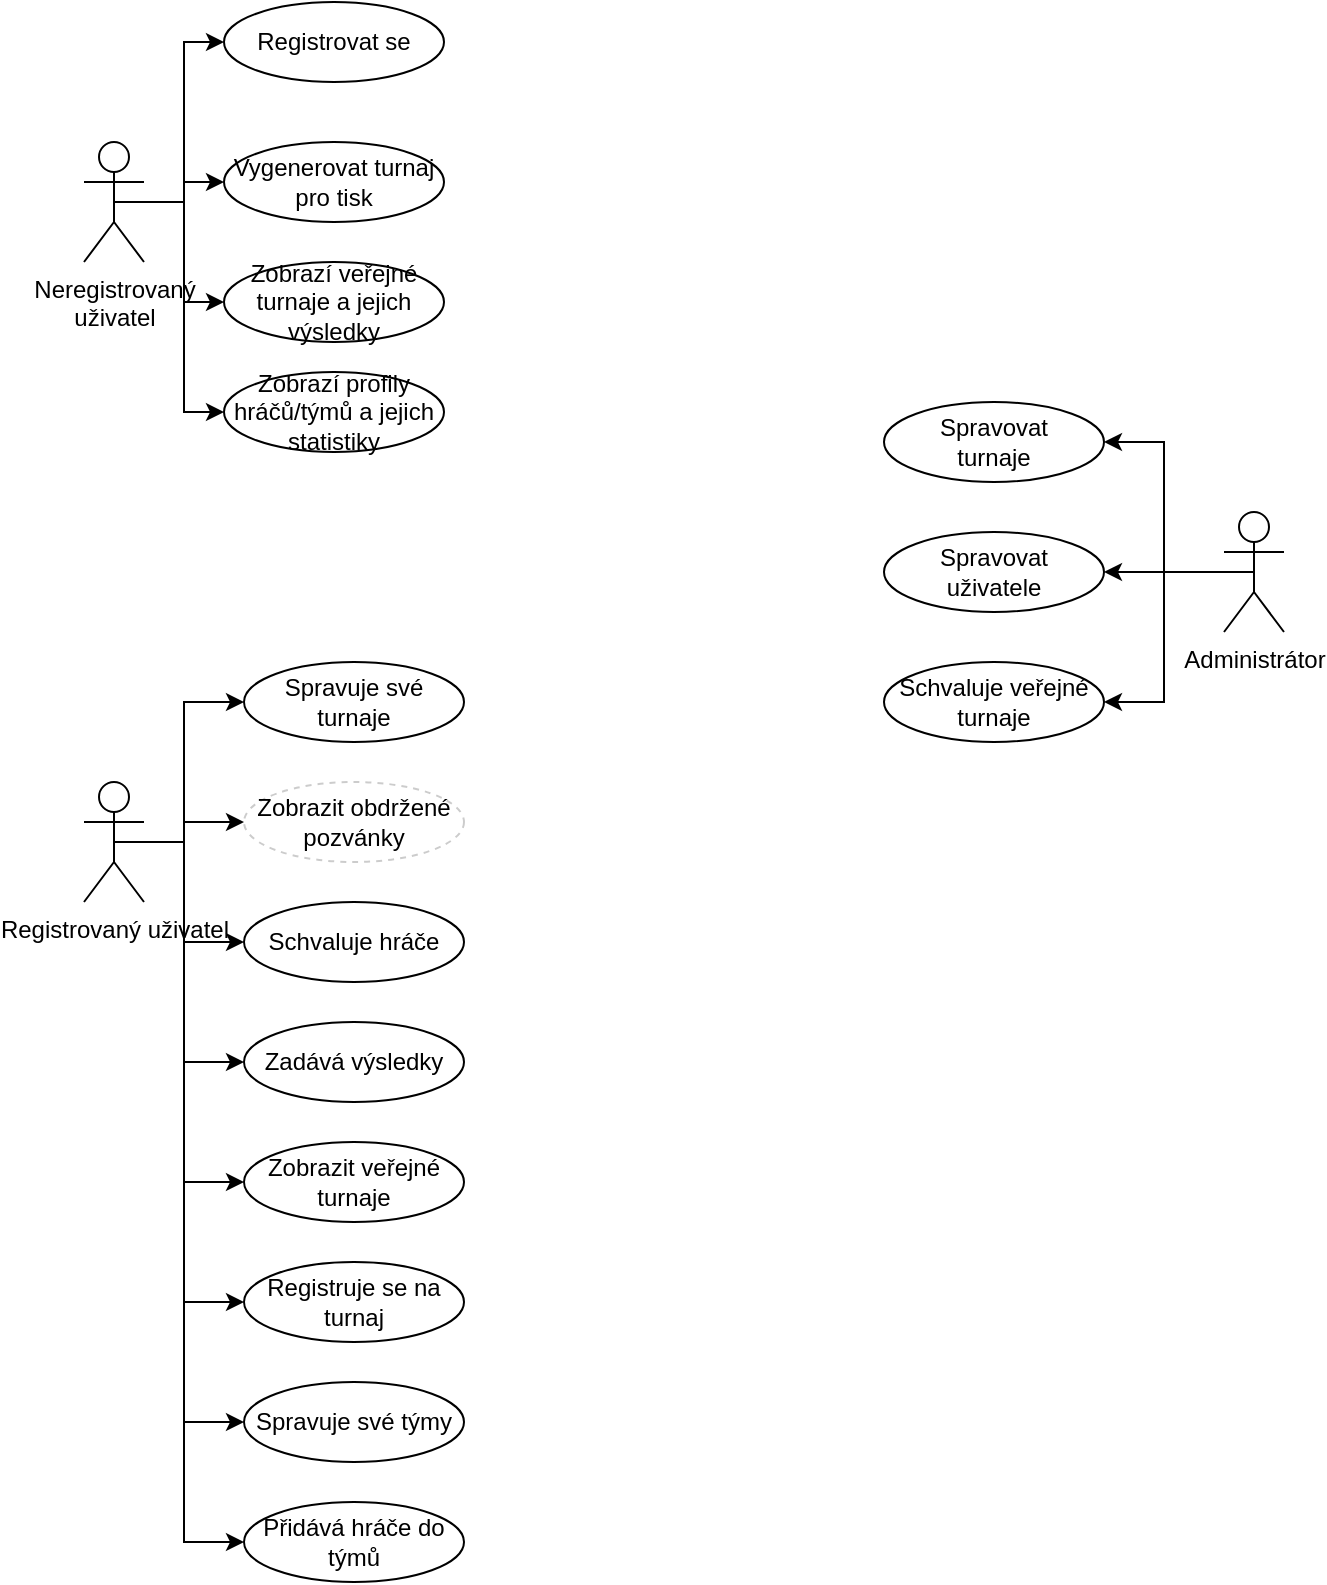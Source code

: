 <mxfile version="20.3.0" type="device"><diagram id="5-abEt-WyOrEDHnNi7vb" name="Stránka-1"><mxGraphModel dx="833" dy="597" grid="1" gridSize="10" guides="1" tooltips="1" connect="1" arrows="1" fold="1" page="1" pageScale="1" pageWidth="827" pageHeight="1169" math="0" shadow="0"><root><mxCell id="0"/><mxCell id="1" parent="0"/><mxCell id="0gYadWWpIkxOHTbs4yrD-15" style="edgeStyle=orthogonalEdgeStyle;rounded=0;orthogonalLoop=1;jettySize=auto;html=1;exitX=0.5;exitY=0.5;exitDx=0;exitDy=0;exitPerimeter=0;" edge="1" parent="1" source="0gYadWWpIkxOHTbs4yrD-1" target="0gYadWWpIkxOHTbs4yrD-14"><mxGeometry relative="1" as="geometry"><Array as="points"><mxPoint x="180" y="400"/><mxPoint x="180" y="320"/></Array></mxGeometry></mxCell><mxCell id="0gYadWWpIkxOHTbs4yrD-18" style="edgeStyle=orthogonalEdgeStyle;rounded=0;orthogonalLoop=1;jettySize=auto;html=1;exitX=0.5;exitY=0.5;exitDx=0;exitDy=0;exitPerimeter=0;" edge="1" parent="1" source="0gYadWWpIkxOHTbs4yrD-1" target="0gYadWWpIkxOHTbs4yrD-16"><mxGeometry relative="1" as="geometry"><Array as="points"><mxPoint x="180" y="400"/><mxPoint x="180" y="390"/></Array></mxGeometry></mxCell><mxCell id="0gYadWWpIkxOHTbs4yrD-29" style="edgeStyle=orthogonalEdgeStyle;rounded=0;orthogonalLoop=1;jettySize=auto;html=1;exitX=0.5;exitY=0.5;exitDx=0;exitDy=0;exitPerimeter=0;" edge="1" parent="1" source="0gYadWWpIkxOHTbs4yrD-1" target="0gYadWWpIkxOHTbs4yrD-27"><mxGeometry relative="1" as="geometry"/></mxCell><mxCell id="0gYadWWpIkxOHTbs4yrD-30" style="edgeStyle=orthogonalEdgeStyle;rounded=0;orthogonalLoop=1;jettySize=auto;html=1;exitX=0.5;exitY=0.5;exitDx=0;exitDy=0;exitPerimeter=0;" edge="1" parent="1" source="0gYadWWpIkxOHTbs4yrD-1" target="0gYadWWpIkxOHTbs4yrD-28"><mxGeometry relative="1" as="geometry"><Array as="points"><mxPoint x="180" y="400"/><mxPoint x="180" y="505"/></Array></mxGeometry></mxCell><mxCell id="0gYadWWpIkxOHTbs4yrD-1" value="Neregistrovaný&lt;br&gt;uživatel" style="shape=umlActor;verticalLabelPosition=bottom;verticalAlign=top;html=1;" vertex="1" parent="1"><mxGeometry x="130" y="370" width="30" height="60" as="geometry"/></mxCell><mxCell id="0gYadWWpIkxOHTbs4yrD-31" style="edgeStyle=orthogonalEdgeStyle;rounded=0;orthogonalLoop=1;jettySize=auto;html=1;exitX=0.5;exitY=0.5;exitDx=0;exitDy=0;exitPerimeter=0;" edge="1" parent="1" source="0gYadWWpIkxOHTbs4yrD-2" target="0gYadWWpIkxOHTbs4yrD-19"><mxGeometry relative="1" as="geometry"><Array as="points"><mxPoint x="180" y="720"/><mxPoint x="180" y="650"/></Array></mxGeometry></mxCell><mxCell id="0gYadWWpIkxOHTbs4yrD-32" style="edgeStyle=orthogonalEdgeStyle;rounded=0;orthogonalLoop=1;jettySize=auto;html=1;exitX=0.5;exitY=0.5;exitDx=0;exitDy=0;exitPerimeter=0;" edge="1" parent="1" source="0gYadWWpIkxOHTbs4yrD-2" target="0gYadWWpIkxOHTbs4yrD-21"><mxGeometry relative="1" as="geometry"><Array as="points"><mxPoint x="180" y="720"/><mxPoint x="180" y="710"/></Array></mxGeometry></mxCell><mxCell id="0gYadWWpIkxOHTbs4yrD-33" style="edgeStyle=orthogonalEdgeStyle;rounded=0;orthogonalLoop=1;jettySize=auto;html=1;exitX=0.5;exitY=0.5;exitDx=0;exitDy=0;exitPerimeter=0;" edge="1" parent="1" source="0gYadWWpIkxOHTbs4yrD-2" target="0gYadWWpIkxOHTbs4yrD-24"><mxGeometry relative="1" as="geometry"><Array as="points"><mxPoint x="180" y="720"/><mxPoint x="180" y="770"/></Array></mxGeometry></mxCell><mxCell id="0gYadWWpIkxOHTbs4yrD-34" style="edgeStyle=orthogonalEdgeStyle;rounded=0;orthogonalLoop=1;jettySize=auto;html=1;exitX=0.5;exitY=0.5;exitDx=0;exitDy=0;exitPerimeter=0;" edge="1" parent="1" source="0gYadWWpIkxOHTbs4yrD-2" target="0gYadWWpIkxOHTbs4yrD-25"><mxGeometry relative="1" as="geometry"><Array as="points"><mxPoint x="180" y="720"/><mxPoint x="180" y="830"/></Array></mxGeometry></mxCell><mxCell id="0gYadWWpIkxOHTbs4yrD-35" style="edgeStyle=orthogonalEdgeStyle;rounded=0;orthogonalLoop=1;jettySize=auto;html=1;exitX=0.5;exitY=0.5;exitDx=0;exitDy=0;exitPerimeter=0;" edge="1" parent="1" source="0gYadWWpIkxOHTbs4yrD-2" target="0gYadWWpIkxOHTbs4yrD-20"><mxGeometry relative="1" as="geometry"><Array as="points"><mxPoint x="180" y="720"/><mxPoint x="180" y="890"/></Array></mxGeometry></mxCell><mxCell id="0gYadWWpIkxOHTbs4yrD-36" style="edgeStyle=orthogonalEdgeStyle;rounded=0;orthogonalLoop=1;jettySize=auto;html=1;exitX=0.5;exitY=0.5;exitDx=0;exitDy=0;exitPerimeter=0;" edge="1" parent="1" source="0gYadWWpIkxOHTbs4yrD-2" target="0gYadWWpIkxOHTbs4yrD-26"><mxGeometry relative="1" as="geometry"><Array as="points"><mxPoint x="180" y="720"/><mxPoint x="180" y="950"/></Array></mxGeometry></mxCell><mxCell id="0gYadWWpIkxOHTbs4yrD-37" style="edgeStyle=orthogonalEdgeStyle;rounded=0;orthogonalLoop=1;jettySize=auto;html=1;exitX=0.5;exitY=0.5;exitDx=0;exitDy=0;exitPerimeter=0;" edge="1" parent="1" source="0gYadWWpIkxOHTbs4yrD-2" target="0gYadWWpIkxOHTbs4yrD-22"><mxGeometry relative="1" as="geometry"><Array as="points"><mxPoint x="180" y="720"/><mxPoint x="180" y="1010"/></Array></mxGeometry></mxCell><mxCell id="0gYadWWpIkxOHTbs4yrD-38" style="edgeStyle=orthogonalEdgeStyle;rounded=0;orthogonalLoop=1;jettySize=auto;html=1;exitX=0.5;exitY=0.5;exitDx=0;exitDy=0;exitPerimeter=0;" edge="1" parent="1" source="0gYadWWpIkxOHTbs4yrD-2" target="0gYadWWpIkxOHTbs4yrD-23"><mxGeometry relative="1" as="geometry"><Array as="points"><mxPoint x="180" y="720"/><mxPoint x="180" y="1070"/></Array></mxGeometry></mxCell><mxCell id="0gYadWWpIkxOHTbs4yrD-2" value="Registrovaný uživatel" style="shape=umlActor;verticalLabelPosition=bottom;verticalAlign=top;html=1;outlineConnect=0;" vertex="1" parent="1"><mxGeometry x="130" y="690" width="30" height="60" as="geometry"/></mxCell><mxCell id="0gYadWWpIkxOHTbs4yrD-10" style="edgeStyle=orthogonalEdgeStyle;rounded=0;orthogonalLoop=1;jettySize=auto;html=1;exitX=0.5;exitY=0.5;exitDx=0;exitDy=0;exitPerimeter=0;" edge="1" parent="1" source="0gYadWWpIkxOHTbs4yrD-5" target="0gYadWWpIkxOHTbs4yrD-7"><mxGeometry relative="1" as="geometry"/></mxCell><mxCell id="0gYadWWpIkxOHTbs4yrD-11" style="edgeStyle=orthogonalEdgeStyle;rounded=0;orthogonalLoop=1;jettySize=auto;html=1;exitX=0.5;exitY=0.5;exitDx=0;exitDy=0;exitPerimeter=0;" edge="1" parent="1" source="0gYadWWpIkxOHTbs4yrD-5" target="0gYadWWpIkxOHTbs4yrD-8"><mxGeometry relative="1" as="geometry"><Array as="points"><mxPoint x="670" y="585"/><mxPoint x="670" y="520"/></Array></mxGeometry></mxCell><mxCell id="0gYadWWpIkxOHTbs4yrD-12" style="edgeStyle=orthogonalEdgeStyle;rounded=0;orthogonalLoop=1;jettySize=auto;html=1;exitX=0.5;exitY=0.5;exitDx=0;exitDy=0;exitPerimeter=0;" edge="1" parent="1" source="0gYadWWpIkxOHTbs4yrD-5" target="0gYadWWpIkxOHTbs4yrD-9"><mxGeometry relative="1" as="geometry"><Array as="points"><mxPoint x="670" y="585"/><mxPoint x="670" y="650"/></Array></mxGeometry></mxCell><mxCell id="0gYadWWpIkxOHTbs4yrD-5" value="Administrátor" style="shape=umlActor;verticalLabelPosition=bottom;verticalAlign=top;html=1;outlineConnect=0;" vertex="1" parent="1"><mxGeometry x="700" y="555" width="30" height="60" as="geometry"/></mxCell><mxCell id="0gYadWWpIkxOHTbs4yrD-7" value="Spravovat&lt;br&gt;uživatele" style="ellipse;whiteSpace=wrap;html=1;" vertex="1" parent="1"><mxGeometry x="530" y="565" width="110" height="40" as="geometry"/></mxCell><mxCell id="0gYadWWpIkxOHTbs4yrD-8" value="Spravovat&lt;br&gt;turnaje" style="ellipse;whiteSpace=wrap;html=1;" vertex="1" parent="1"><mxGeometry x="530" y="500" width="110" height="40" as="geometry"/></mxCell><mxCell id="0gYadWWpIkxOHTbs4yrD-9" value="Schvaluje veřejné&lt;br&gt;turnaje" style="ellipse;whiteSpace=wrap;html=1;" vertex="1" parent="1"><mxGeometry x="530" y="630" width="110" height="40" as="geometry"/></mxCell><mxCell id="0gYadWWpIkxOHTbs4yrD-14" value="Registrovat se" style="ellipse;whiteSpace=wrap;html=1;" vertex="1" parent="1"><mxGeometry x="200" y="300" width="110" height="40" as="geometry"/></mxCell><mxCell id="0gYadWWpIkxOHTbs4yrD-16" value="Vygenerovat turnaj&lt;br&gt;pro tisk" style="ellipse;whiteSpace=wrap;html=1;" vertex="1" parent="1"><mxGeometry x="200" y="370" width="110" height="40" as="geometry"/></mxCell><mxCell id="0gYadWWpIkxOHTbs4yrD-19" value="Spravuje své turnaje" style="ellipse;whiteSpace=wrap;html=1;" vertex="1" parent="1"><mxGeometry x="210" y="630" width="110" height="40" as="geometry"/></mxCell><mxCell id="0gYadWWpIkxOHTbs4yrD-20" value="Zobrazit veřejné turnaje" style="ellipse;whiteSpace=wrap;html=1;" vertex="1" parent="1"><mxGeometry x="210" y="870" width="110" height="40" as="geometry"/></mxCell><mxCell id="0gYadWWpIkxOHTbs4yrD-21" value="Zobrazit obdržené pozvánky" style="ellipse;whiteSpace=wrap;html=1;dashed=1;sketch=0;opacity=20;" vertex="1" parent="1"><mxGeometry x="210" y="690" width="110" height="40" as="geometry"/></mxCell><mxCell id="0gYadWWpIkxOHTbs4yrD-22" value="Spravuje své týmy" style="ellipse;whiteSpace=wrap;html=1;" vertex="1" parent="1"><mxGeometry x="210" y="990" width="110" height="40" as="geometry"/></mxCell><mxCell id="0gYadWWpIkxOHTbs4yrD-23" value="Přidává hráče do týmů" style="ellipse;whiteSpace=wrap;html=1;" vertex="1" parent="1"><mxGeometry x="210" y="1050" width="110" height="40" as="geometry"/></mxCell><mxCell id="0gYadWWpIkxOHTbs4yrD-24" value="Schvaluje hráče" style="ellipse;whiteSpace=wrap;html=1;" vertex="1" parent="1"><mxGeometry x="210" y="750" width="110" height="40" as="geometry"/></mxCell><mxCell id="0gYadWWpIkxOHTbs4yrD-25" value="Zadává výsledky" style="ellipse;whiteSpace=wrap;html=1;" vertex="1" parent="1"><mxGeometry x="210" y="810" width="110" height="40" as="geometry"/></mxCell><mxCell id="0gYadWWpIkxOHTbs4yrD-26" value="Registruje se na turnaj" style="ellipse;whiteSpace=wrap;html=1;" vertex="1" parent="1"><mxGeometry x="210" y="930" width="110" height="40" as="geometry"/></mxCell><mxCell id="0gYadWWpIkxOHTbs4yrD-27" value="Zobrazí veřejné turnaje a jejich výsledky" style="ellipse;whiteSpace=wrap;html=1;" vertex="1" parent="1"><mxGeometry x="200" y="430" width="110" height="40" as="geometry"/></mxCell><mxCell id="0gYadWWpIkxOHTbs4yrD-28" value="Zobrazí profily hráčů/týmů a jejich statistiky" style="ellipse;whiteSpace=wrap;html=1;" vertex="1" parent="1"><mxGeometry x="200" y="485" width="110" height="40" as="geometry"/></mxCell></root></mxGraphModel></diagram></mxfile>